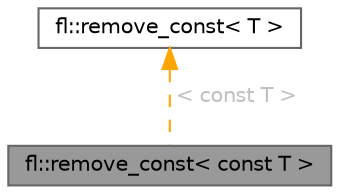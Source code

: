 digraph "fl::remove_const&lt; const T &gt;"
{
 // INTERACTIVE_SVG=YES
 // LATEX_PDF_SIZE
  bgcolor="transparent";
  edge [fontname=Helvetica,fontsize=10,labelfontname=Helvetica,labelfontsize=10];
  node [fontname=Helvetica,fontsize=10,shape=box,height=0.2,width=0.4];
  Node1 [id="Node000001",label="fl::remove_const\< const T \>",height=0.2,width=0.4,color="gray40", fillcolor="grey60", style="filled", fontcolor="black",tooltip=" "];
  Node2 -> Node1 [id="edge1_Node000001_Node000002",dir="back",color="orange",style="dashed",tooltip=" ",label=" \< const T \>",fontcolor="grey" ];
  Node2 [id="Node000002",label="fl::remove_const\< T \>",height=0.2,width=0.4,color="gray40", fillcolor="white", style="filled",URL="$d4/d36/namespacefl.html#dc/df1/structfl_1_1remove__const",tooltip=" "];
}
